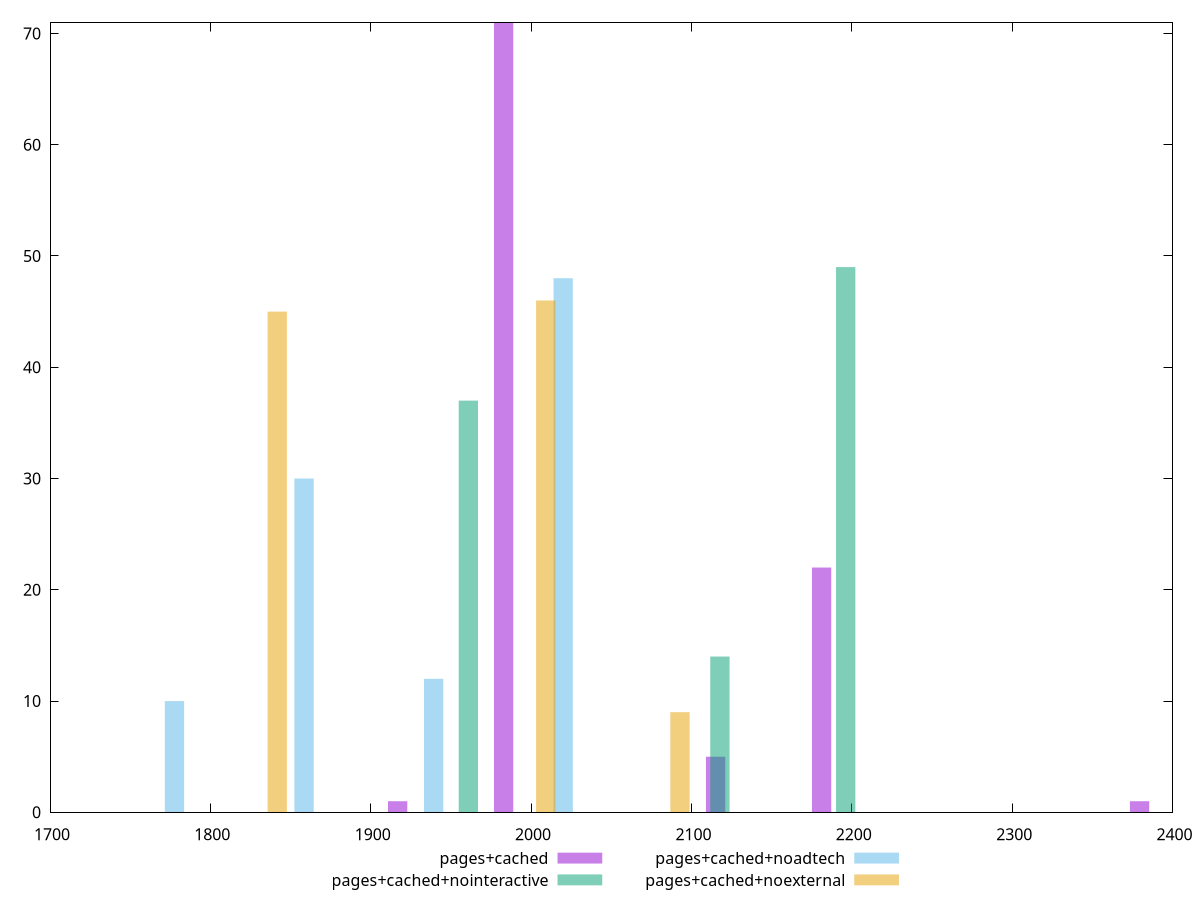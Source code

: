 $_pagesCached <<EOF
1916.7900689984372 1
1982.8862782742453 71
2181.17490610167 22
2379.4635339290944 1
2115.0786968258617 5
EOF
$_pagesCachedNointeractive <<EOF
1960.889922137643 37
2196.1967127941602 49
2117.7611159086546 14
EOF
$_pagesCachedNoadtech <<EOF
2020.0271525616201 48
1858.4249803566906 30
1777.623894254226 10
1939.2260664591554 12
EOF
$_pagesCachedNoexternal <<EOF
1841.715908022957 45
2009.1446269341347 46
2092.8589863897237 9
EOF
set key outside below
set terminal pngcairo
set output "report_00006_2020-11-02T20-21-41.718Z/first-cpu-idle/first-cpu-idle_pages+cached_pages+cached+nointeractive_pages+cached+noadtech_pages+cached+noexternal+hist.png"
set boxwidth 12.036792793497371
set style fill transparent solid 0.5 noborder
set yrange [0:71]
plot $_pagesCached title "pages+cached" with boxes ,$_pagesCachedNointeractive title "pages+cached+nointeractive" with boxes ,$_pagesCachedNoadtech title "pages+cached+noadtech" with boxes ,$_pagesCachedNoexternal title "pages+cached+noexternal" with boxes ,
